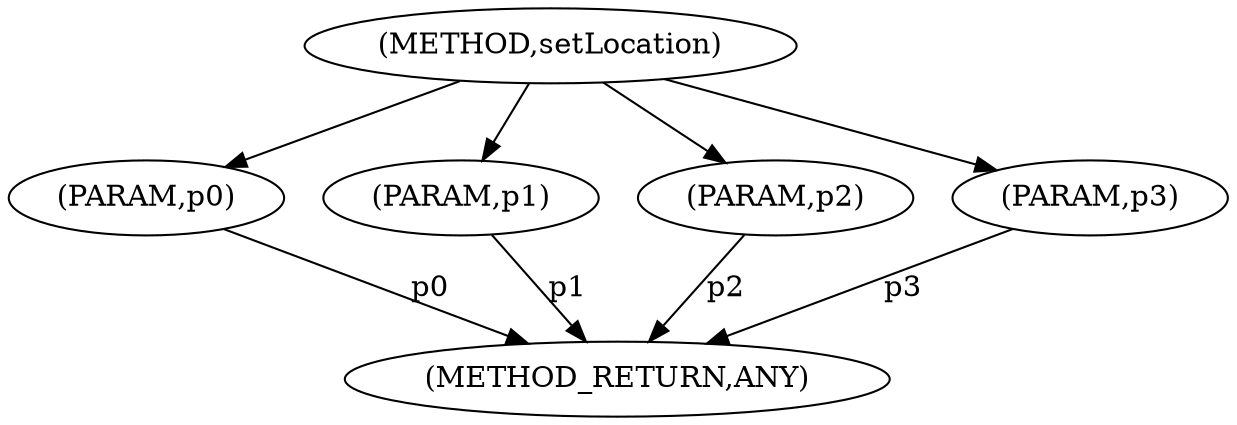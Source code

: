 digraph "setLocation" {  
"1388" [label = <(METHOD,setLocation)> ]
"1394" [label = <(METHOD_RETURN,ANY)> ]
"1389" [label = <(PARAM,p0)> ]
"1390" [label = <(PARAM,p1)> ]
"1391" [label = <(PARAM,p2)> ]
"1392" [label = <(PARAM,p3)> ]
  "1389" -> "1394"  [ label = "p0"] 
  "1390" -> "1394"  [ label = "p1"] 
  "1391" -> "1394"  [ label = "p2"] 
  "1392" -> "1394"  [ label = "p3"] 
  "1388" -> "1389" 
  "1388" -> "1390" 
  "1388" -> "1391" 
  "1388" -> "1392" 
}
